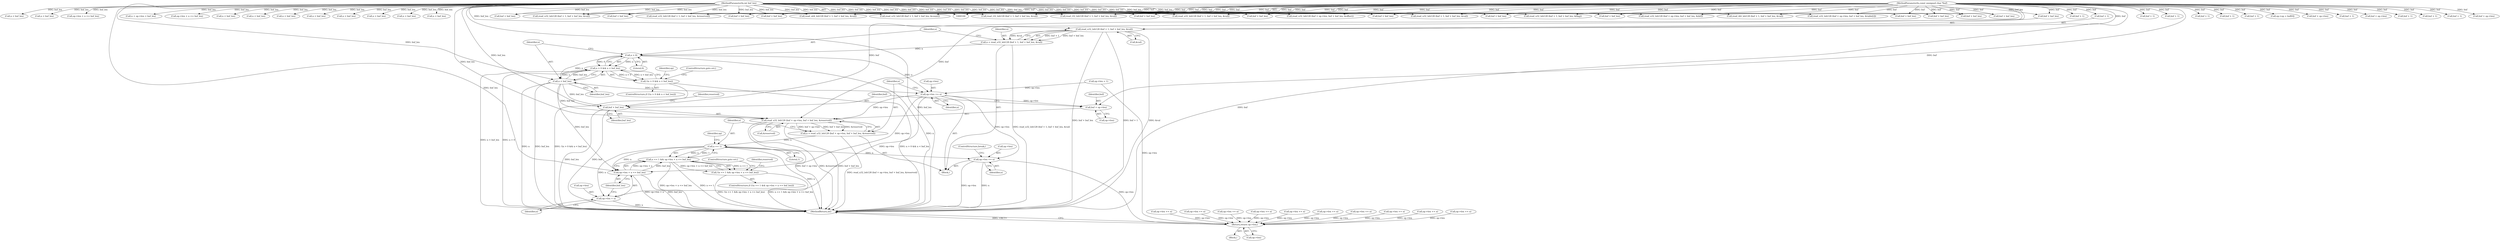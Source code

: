 digraph "0_radare2_bd276ef2fd8ac3401e65be7c126a43175ccfbcd7@API" {
"1000646" [label="(Call,read_u32_leb128 (buf + 1, buf + buf_len, &val))"];
"1000102" [label="(MethodParameterIn,const unsigned char *buf)"];
"1000103" [label="(MethodParameterIn,int buf_len)"];
"1000644" [label="(Call,n = read_u32_leb128 (buf + 1, buf + buf_len, &val))"];
"1000658" [label="(Call,n > 0)"];
"1000657" [label="(Call,n > 0 && n < buf_len)"];
"1000656" [label="(Call,!(n > 0 && n < buf_len))"];
"1000661" [label="(Call,n < buf_len)"];
"1000665" [label="(Call,op->len += n)"];
"1000672" [label="(Call,read_u32_leb128 (buf + op->len, buf + buf_len, &reserved))"];
"1000670" [label="(Call,n = read_u32_leb128 (buf + op->len, buf + buf_len, &reserved))"];
"1000686" [label="(Call,n == 1)"];
"1000685" [label="(Call,n == 1 && op->len + n <= buf_len)"];
"1000684" [label="(Call,!(n == 1 && op->len + n <= buf_len))"];
"1000689" [label="(Call,op->len + n <= buf_len)"];
"1000690" [label="(Call,op->len + n)"];
"1000711" [label="(Call,op->len += n)"];
"1001066" [label="(Return,return op->len;)"];
"1000673" [label="(Call,buf + op->len)"];
"1000678" [label="(Call,buf + buf_len)"];
"1000653" [label="(Call,&val)"];
"1000681" [label="(Call,&reserved)"];
"1000645" [label="(Identifier,n)"];
"1000682" [label="(Identifier,reserved)"];
"1000455" [label="(Call,buf + buf_len)"];
"1001018" [label="(Call,op->len += n)"];
"1000688" [label="(Literal,1)"];
"1000695" [label="(Identifier,buf_len)"];
"1000893" [label="(Call,n < buf_len)"];
"1000664" [label="(ControlStructure,goto err;)"];
"1000103" [label="(MethodParameterIn,int buf_len)"];
"1000666" [label="(Call,op->len)"];
"1000647" [label="(Call,buf + 1)"];
"1000993" [label="(Call,read_u32_leb128 (buf + 1, buf + buf_len, &val))"];
"1000670" [label="(Call,n = read_u32_leb128 (buf + op->len, buf + buf_len, &reserved))"];
"1000759" [label="(Call,op->len += n)"];
"1000655" [label="(ControlStructure,if (!(n > 0 && n < buf_len)))"];
"1000963" [label="(Call,buf + buf_len)"];
"1000646" [label="(Call,read_u32_leb128 (buf + 1, buf + buf_len, &val))"];
"1000307" [label="(Call,n < buf_len)"];
"1000669" [label="(Identifier,n)"];
"1000451" [label="(Call,read_u32_leb128 (buf + 1, buf + buf_len, &count))"];
"1000517" [label="(Call,op->len + n <= buf_len)"];
"1000686" [label="(Call,n == 1)"];
"1000698" [label="(Identifier,reserved)"];
"1000862" [label="(Call,op->len += n)"];
"1000292" [label="(Call,read_i32_leb128 (buf + 1, buf + buf_len, &val))"];
"1000452" [label="(Call,buf + 1)"];
"1000550" [label="(Call,n + op->len < buf_len)"];
"1000665" [label="(Call,op->len += n)"];
"1000687" [label="(Identifier,n)"];
"1000104" [label="(Block,)"];
"1000843" [label="(Call,op->len + n <= buf_len)"];
"1000730" [label="(Call,read_u32_leb128 (buf + 1, buf + buf_len, &val))"];
"1000826" [label="(Call,read_u32_leb128 (buf + op->len, buf + buf_len, &offset))"];
"1000745" [label="(Call,n < buf_len)"];
"1000910" [label="(Call,op->len += n)"];
"1000399" [label="(Call,read_u32_leb128 (buf + 1, buf + buf_len, &val))"];
"1000716" [label="(ControlStructure,break;)"];
"1000414" [label="(Call,n < buf_len)"];
"1000879" [label="(Call,buf + 1)"];
"1000944" [label="(Call,op->len += n)"];
"1000734" [label="(Call,buf + buf_len)"];
"1001034" [label="(Call,buf + 1)"];
"1000672" [label="(Call,read_u32_leb128 (buf + op->len, buf + buf_len, &reserved))"];
"1000659" [label="(Identifier,n)"];
"1000685" [label="(Call,n == 1 && op->len + n <= buf_len)"];
"1000110" [label="(Call,op->op = buf[0])"];
"1000827" [label="(Call,buf + op->len)"];
"1000680" [label="(Identifier,buf_len)"];
"1000674" [label="(Identifier,buf)"];
"1001086" [label="(MethodReturn,int)"];
"1000696" [label="(ControlStructure,goto err;)"];
"1000400" [label="(Call,buf + 1)"];
"1000102" [label="(MethodParameterIn,const unsigned char *buf)"];
"1000667" [label="(Identifier,op)"];
"1000503" [label="(Call,buf + op->len)"];
"1000800" [label="(Call,read_u32_leb128 (buf + 1, buf + buf_len, &flag))"];
"1001066" [label="(Return,return op->len;)"];
"1000382" [label="(Call,op->len += n)"];
"1000940" [label="(Call,n < buf_len)"];
"1000692" [label="(Identifier,op)"];
"1000105" [label="(Call,op->len = 1)"];
"1000533" [label="(Call,read_u32_leb128 (buf + op->len, buf + buf_len, &def))"];
"1000715" [label="(Identifier,n)"];
"1001048" [label="(Call,n < buf_len)"];
"1000959" [label="(Call,read_i64_leb128 (buf + 1, buf + buf_len, &val))"];
"1000661" [label="(Call,n < buf_len)"];
"1001067" [label="(Call,op->len)"];
"1000678" [label="(Call,buf + buf_len)"];
"1000671" [label="(Identifier,n)"];
"1000634" [label="(Block,)"];
"1000731" [label="(Call,buf + 1)"];
"1000502" [label="(Call,read_u32_leb128 (buf + op->len, buf + buf_len, &table[i]))"];
"1000679" [label="(Identifier,buf)"];
"1000832" [label="(Call,buf + buf_len)"];
"1000684" [label="(Call,!(n == 1 && op->len + n <= buf_len))"];
"1000644" [label="(Call,n = read_u32_leb128 (buf + 1, buf + buf_len, &val))"];
"1000296" [label="(Call,buf + buf_len)"];
"1000673" [label="(Call,buf + op->len)"];
"1000926" [label="(Call,buf + 1)"];
"1000675" [label="(Call,op->len)"];
"1000997" [label="(Call,buf + buf_len)"];
"1000650" [label="(Call,buf + buf_len)"];
"1000662" [label="(Identifier,n)"];
"1000978" [label="(Call,op->len += n)"];
"1000994" [label="(Call,buf + 1)"];
"1000929" [label="(Call,buf + buf_len)"];
"1000878" [label="(Call,read_u32_leb128 (buf + 1, buf + buf_len, &reserved))"];
"1000690" [label="(Call,op->len + n)"];
"1000689" [label="(Call,op->len + n <= buf_len)"];
"1000539" [label="(Call,buf + buf_len)"];
"1000656" [label="(Call,!(n > 0 && n < buf_len))"];
"1000663" [label="(Identifier,buf_len)"];
"1000660" [label="(Literal,0)"];
"1000466" [label="(Call,n < buf_len)"];
"1000712" [label="(Call,op->len)"];
"1001033" [label="(Call,read_u64_leb128 (buf + 1, buf + buf_len, &val))"];
"1000925" [label="(Call,read_i32_leb128 (buf + 1, buf + buf_len, &val))"];
"1000508" [label="(Call,buf + buf_len)"];
"1000804" [label="(Call,buf + buf_len)"];
"1001037" [label="(Call,buf + buf_len)"];
"1000534" [label="(Call,buf + op->len)"];
"1000960" [label="(Call,buf + 1)"];
"1000691" [label="(Call,op->len)"];
"1000683" [label="(ControlStructure,if (!(n == 1 && op->len + n <= buf_len)))"];
"1000801" [label="(Call,buf + 1)"];
"1000815" [label="(Call,n < buf_len)"];
"1000559" [label="(Call,op->len += n)"];
"1000658" [label="(Call,n > 0)"];
"1000694" [label="(Identifier,n)"];
"1000293" [label="(Call,buf + 1)"];
"1000657" [label="(Call,n > 0 && n < buf_len)"];
"1000428" [label="(Call,op->len += n)"];
"1000711" [label="(Call,op->len += n)"];
"1000403" [label="(Call,buf + buf_len)"];
"1000974" [label="(Call,n < buf_len)"];
"1001058" [label="(Call,op->len += n)"];
"1000882" [label="(Call,buf + buf_len)"];
"1001008" [label="(Call,n < buf_len)"];
"1000646" -> "1000644"  [label="AST: "];
"1000646" -> "1000653"  [label="CFG: "];
"1000647" -> "1000646"  [label="AST: "];
"1000650" -> "1000646"  [label="AST: "];
"1000653" -> "1000646"  [label="AST: "];
"1000644" -> "1000646"  [label="CFG: "];
"1000646" -> "1001086"  [label="DDG: buf + buf_len"];
"1000646" -> "1001086"  [label="DDG: buf + 1"];
"1000646" -> "1001086"  [label="DDG: &val"];
"1000646" -> "1000644"  [label="DDG: buf + 1"];
"1000646" -> "1000644"  [label="DDG: buf + buf_len"];
"1000646" -> "1000644"  [label="DDG: &val"];
"1000102" -> "1000646"  [label="DDG: buf"];
"1000103" -> "1000646"  [label="DDG: buf_len"];
"1000102" -> "1000100"  [label="AST: "];
"1000102" -> "1001086"  [label="DDG: buf"];
"1000102" -> "1000110"  [label="DDG: buf"];
"1000102" -> "1000292"  [label="DDG: buf"];
"1000102" -> "1000293"  [label="DDG: buf"];
"1000102" -> "1000296"  [label="DDG: buf"];
"1000102" -> "1000399"  [label="DDG: buf"];
"1000102" -> "1000400"  [label="DDG: buf"];
"1000102" -> "1000403"  [label="DDG: buf"];
"1000102" -> "1000451"  [label="DDG: buf"];
"1000102" -> "1000452"  [label="DDG: buf"];
"1000102" -> "1000455"  [label="DDG: buf"];
"1000102" -> "1000502"  [label="DDG: buf"];
"1000102" -> "1000503"  [label="DDG: buf"];
"1000102" -> "1000508"  [label="DDG: buf"];
"1000102" -> "1000533"  [label="DDG: buf"];
"1000102" -> "1000534"  [label="DDG: buf"];
"1000102" -> "1000539"  [label="DDG: buf"];
"1000102" -> "1000647"  [label="DDG: buf"];
"1000102" -> "1000650"  [label="DDG: buf"];
"1000102" -> "1000672"  [label="DDG: buf"];
"1000102" -> "1000673"  [label="DDG: buf"];
"1000102" -> "1000678"  [label="DDG: buf"];
"1000102" -> "1000730"  [label="DDG: buf"];
"1000102" -> "1000731"  [label="DDG: buf"];
"1000102" -> "1000734"  [label="DDG: buf"];
"1000102" -> "1000800"  [label="DDG: buf"];
"1000102" -> "1000801"  [label="DDG: buf"];
"1000102" -> "1000804"  [label="DDG: buf"];
"1000102" -> "1000826"  [label="DDG: buf"];
"1000102" -> "1000827"  [label="DDG: buf"];
"1000102" -> "1000832"  [label="DDG: buf"];
"1000102" -> "1000878"  [label="DDG: buf"];
"1000102" -> "1000879"  [label="DDG: buf"];
"1000102" -> "1000882"  [label="DDG: buf"];
"1000102" -> "1000925"  [label="DDG: buf"];
"1000102" -> "1000926"  [label="DDG: buf"];
"1000102" -> "1000929"  [label="DDG: buf"];
"1000102" -> "1000959"  [label="DDG: buf"];
"1000102" -> "1000960"  [label="DDG: buf"];
"1000102" -> "1000963"  [label="DDG: buf"];
"1000102" -> "1000993"  [label="DDG: buf"];
"1000102" -> "1000994"  [label="DDG: buf"];
"1000102" -> "1000997"  [label="DDG: buf"];
"1000102" -> "1001033"  [label="DDG: buf"];
"1000102" -> "1001034"  [label="DDG: buf"];
"1000102" -> "1001037"  [label="DDG: buf"];
"1000103" -> "1000100"  [label="AST: "];
"1000103" -> "1001086"  [label="DDG: buf_len"];
"1000103" -> "1000292"  [label="DDG: buf_len"];
"1000103" -> "1000296"  [label="DDG: buf_len"];
"1000103" -> "1000307"  [label="DDG: buf_len"];
"1000103" -> "1000399"  [label="DDG: buf_len"];
"1000103" -> "1000403"  [label="DDG: buf_len"];
"1000103" -> "1000414"  [label="DDG: buf_len"];
"1000103" -> "1000451"  [label="DDG: buf_len"];
"1000103" -> "1000455"  [label="DDG: buf_len"];
"1000103" -> "1000466"  [label="DDG: buf_len"];
"1000103" -> "1000502"  [label="DDG: buf_len"];
"1000103" -> "1000508"  [label="DDG: buf_len"];
"1000103" -> "1000517"  [label="DDG: buf_len"];
"1000103" -> "1000533"  [label="DDG: buf_len"];
"1000103" -> "1000539"  [label="DDG: buf_len"];
"1000103" -> "1000550"  [label="DDG: buf_len"];
"1000103" -> "1000650"  [label="DDG: buf_len"];
"1000103" -> "1000661"  [label="DDG: buf_len"];
"1000103" -> "1000672"  [label="DDG: buf_len"];
"1000103" -> "1000678"  [label="DDG: buf_len"];
"1000103" -> "1000689"  [label="DDG: buf_len"];
"1000103" -> "1000730"  [label="DDG: buf_len"];
"1000103" -> "1000734"  [label="DDG: buf_len"];
"1000103" -> "1000745"  [label="DDG: buf_len"];
"1000103" -> "1000800"  [label="DDG: buf_len"];
"1000103" -> "1000804"  [label="DDG: buf_len"];
"1000103" -> "1000815"  [label="DDG: buf_len"];
"1000103" -> "1000826"  [label="DDG: buf_len"];
"1000103" -> "1000832"  [label="DDG: buf_len"];
"1000103" -> "1000843"  [label="DDG: buf_len"];
"1000103" -> "1000878"  [label="DDG: buf_len"];
"1000103" -> "1000882"  [label="DDG: buf_len"];
"1000103" -> "1000893"  [label="DDG: buf_len"];
"1000103" -> "1000925"  [label="DDG: buf_len"];
"1000103" -> "1000929"  [label="DDG: buf_len"];
"1000103" -> "1000940"  [label="DDG: buf_len"];
"1000103" -> "1000959"  [label="DDG: buf_len"];
"1000103" -> "1000963"  [label="DDG: buf_len"];
"1000103" -> "1000974"  [label="DDG: buf_len"];
"1000103" -> "1000993"  [label="DDG: buf_len"];
"1000103" -> "1000997"  [label="DDG: buf_len"];
"1000103" -> "1001008"  [label="DDG: buf_len"];
"1000103" -> "1001033"  [label="DDG: buf_len"];
"1000103" -> "1001037"  [label="DDG: buf_len"];
"1000103" -> "1001048"  [label="DDG: buf_len"];
"1000644" -> "1000634"  [label="AST: "];
"1000645" -> "1000644"  [label="AST: "];
"1000659" -> "1000644"  [label="CFG: "];
"1000644" -> "1001086"  [label="DDG: read_u32_leb128 (buf + 1, buf + buf_len, &val)"];
"1000644" -> "1000658"  [label="DDG: n"];
"1000658" -> "1000657"  [label="AST: "];
"1000658" -> "1000660"  [label="CFG: "];
"1000659" -> "1000658"  [label="AST: "];
"1000660" -> "1000658"  [label="AST: "];
"1000662" -> "1000658"  [label="CFG: "];
"1000657" -> "1000658"  [label="CFG: "];
"1000658" -> "1001086"  [label="DDG: n"];
"1000658" -> "1000657"  [label="DDG: n"];
"1000658" -> "1000657"  [label="DDG: 0"];
"1000658" -> "1000661"  [label="DDG: n"];
"1000658" -> "1000665"  [label="DDG: n"];
"1000657" -> "1000656"  [label="AST: "];
"1000657" -> "1000661"  [label="CFG: "];
"1000661" -> "1000657"  [label="AST: "];
"1000656" -> "1000657"  [label="CFG: "];
"1000657" -> "1001086"  [label="DDG: n < buf_len"];
"1000657" -> "1001086"  [label="DDG: n > 0"];
"1000657" -> "1000656"  [label="DDG: n > 0"];
"1000657" -> "1000656"  [label="DDG: n < buf_len"];
"1000661" -> "1000657"  [label="DDG: n"];
"1000661" -> "1000657"  [label="DDG: buf_len"];
"1000656" -> "1000655"  [label="AST: "];
"1000664" -> "1000656"  [label="CFG: "];
"1000667" -> "1000656"  [label="CFG: "];
"1000656" -> "1001086"  [label="DDG: !(n > 0 && n < buf_len)"];
"1000656" -> "1001086"  [label="DDG: n > 0 && n < buf_len"];
"1000661" -> "1000663"  [label="CFG: "];
"1000662" -> "1000661"  [label="AST: "];
"1000663" -> "1000661"  [label="AST: "];
"1000661" -> "1001086"  [label="DDG: buf_len"];
"1000661" -> "1001086"  [label="DDG: n"];
"1000661" -> "1000665"  [label="DDG: n"];
"1000661" -> "1000672"  [label="DDG: buf_len"];
"1000661" -> "1000678"  [label="DDG: buf_len"];
"1000661" -> "1000689"  [label="DDG: buf_len"];
"1000665" -> "1000634"  [label="AST: "];
"1000665" -> "1000669"  [label="CFG: "];
"1000666" -> "1000665"  [label="AST: "];
"1000669" -> "1000665"  [label="AST: "];
"1000671" -> "1000665"  [label="CFG: "];
"1000105" -> "1000665"  [label="DDG: op->len"];
"1000665" -> "1000672"  [label="DDG: op->len"];
"1000665" -> "1000673"  [label="DDG: op->len"];
"1000665" -> "1000689"  [label="DDG: op->len"];
"1000665" -> "1000690"  [label="DDG: op->len"];
"1000665" -> "1000711"  [label="DDG: op->len"];
"1000672" -> "1000670"  [label="AST: "];
"1000672" -> "1000681"  [label="CFG: "];
"1000673" -> "1000672"  [label="AST: "];
"1000678" -> "1000672"  [label="AST: "];
"1000681" -> "1000672"  [label="AST: "];
"1000670" -> "1000672"  [label="CFG: "];
"1000672" -> "1001086"  [label="DDG: &reserved"];
"1000672" -> "1001086"  [label="DDG: buf + buf_len"];
"1000672" -> "1001086"  [label="DDG: buf + op->len"];
"1000672" -> "1000670"  [label="DDG: buf + op->len"];
"1000672" -> "1000670"  [label="DDG: buf + buf_len"];
"1000672" -> "1000670"  [label="DDG: &reserved"];
"1000670" -> "1000634"  [label="AST: "];
"1000671" -> "1000670"  [label="AST: "];
"1000687" -> "1000670"  [label="CFG: "];
"1000670" -> "1001086"  [label="DDG: read_u32_leb128 (buf + op->len, buf + buf_len, &reserved)"];
"1000670" -> "1000686"  [label="DDG: n"];
"1000686" -> "1000685"  [label="AST: "];
"1000686" -> "1000688"  [label="CFG: "];
"1000687" -> "1000686"  [label="AST: "];
"1000688" -> "1000686"  [label="AST: "];
"1000692" -> "1000686"  [label="CFG: "];
"1000685" -> "1000686"  [label="CFG: "];
"1000686" -> "1001086"  [label="DDG: n"];
"1000686" -> "1000685"  [label="DDG: n"];
"1000686" -> "1000685"  [label="DDG: 1"];
"1000686" -> "1000689"  [label="DDG: n"];
"1000686" -> "1000690"  [label="DDG: n"];
"1000686" -> "1000711"  [label="DDG: n"];
"1000685" -> "1000684"  [label="AST: "];
"1000685" -> "1000689"  [label="CFG: "];
"1000689" -> "1000685"  [label="AST: "];
"1000684" -> "1000685"  [label="CFG: "];
"1000685" -> "1001086"  [label="DDG: op->len + n <= buf_len"];
"1000685" -> "1001086"  [label="DDG: n == 1"];
"1000685" -> "1000684"  [label="DDG: n == 1"];
"1000685" -> "1000684"  [label="DDG: op->len + n <= buf_len"];
"1000689" -> "1000685"  [label="DDG: op->len + n"];
"1000689" -> "1000685"  [label="DDG: buf_len"];
"1000684" -> "1000683"  [label="AST: "];
"1000696" -> "1000684"  [label="CFG: "];
"1000698" -> "1000684"  [label="CFG: "];
"1000684" -> "1001086"  [label="DDG: !(n == 1 && op->len + n <= buf_len)"];
"1000684" -> "1001086"  [label="DDG: n == 1 && op->len + n <= buf_len"];
"1000689" -> "1000695"  [label="CFG: "];
"1000690" -> "1000689"  [label="AST: "];
"1000695" -> "1000689"  [label="AST: "];
"1000689" -> "1001086"  [label="DDG: buf_len"];
"1000689" -> "1001086"  [label="DDG: op->len + n"];
"1000690" -> "1000694"  [label="CFG: "];
"1000691" -> "1000690"  [label="AST: "];
"1000694" -> "1000690"  [label="AST: "];
"1000695" -> "1000690"  [label="CFG: "];
"1000690" -> "1001086"  [label="DDG: n"];
"1000711" -> "1000634"  [label="AST: "];
"1000711" -> "1000715"  [label="CFG: "];
"1000712" -> "1000711"  [label="AST: "];
"1000715" -> "1000711"  [label="AST: "];
"1000716" -> "1000711"  [label="CFG: "];
"1000711" -> "1001086"  [label="DDG: op->len"];
"1000711" -> "1001086"  [label="DDG: n"];
"1000711" -> "1001066"  [label="DDG: op->len"];
"1001066" -> "1000104"  [label="AST: "];
"1001066" -> "1001067"  [label="CFG: "];
"1001067" -> "1001066"  [label="AST: "];
"1001086" -> "1001066"  [label="CFG: "];
"1001066" -> "1001086"  [label="DDG: <RET>"];
"1000559" -> "1001066"  [label="DDG: op->len"];
"1000382" -> "1001066"  [label="DDG: op->len"];
"1000910" -> "1001066"  [label="DDG: op->len"];
"1000978" -> "1001066"  [label="DDG: op->len"];
"1000759" -> "1001066"  [label="DDG: op->len"];
"1001018" -> "1001066"  [label="DDG: op->len"];
"1000944" -> "1001066"  [label="DDG: op->len"];
"1000862" -> "1001066"  [label="DDG: op->len"];
"1001058" -> "1001066"  [label="DDG: op->len"];
"1000428" -> "1001066"  [label="DDG: op->len"];
"1000105" -> "1001066"  [label="DDG: op->len"];
"1000673" -> "1000675"  [label="CFG: "];
"1000674" -> "1000673"  [label="AST: "];
"1000675" -> "1000673"  [label="AST: "];
"1000679" -> "1000673"  [label="CFG: "];
"1000678" -> "1000680"  [label="CFG: "];
"1000679" -> "1000678"  [label="AST: "];
"1000680" -> "1000678"  [label="AST: "];
"1000682" -> "1000678"  [label="CFG: "];
"1000678" -> "1001086"  [label="DDG: buf_len"];
"1000678" -> "1001086"  [label="DDG: buf"];
}
